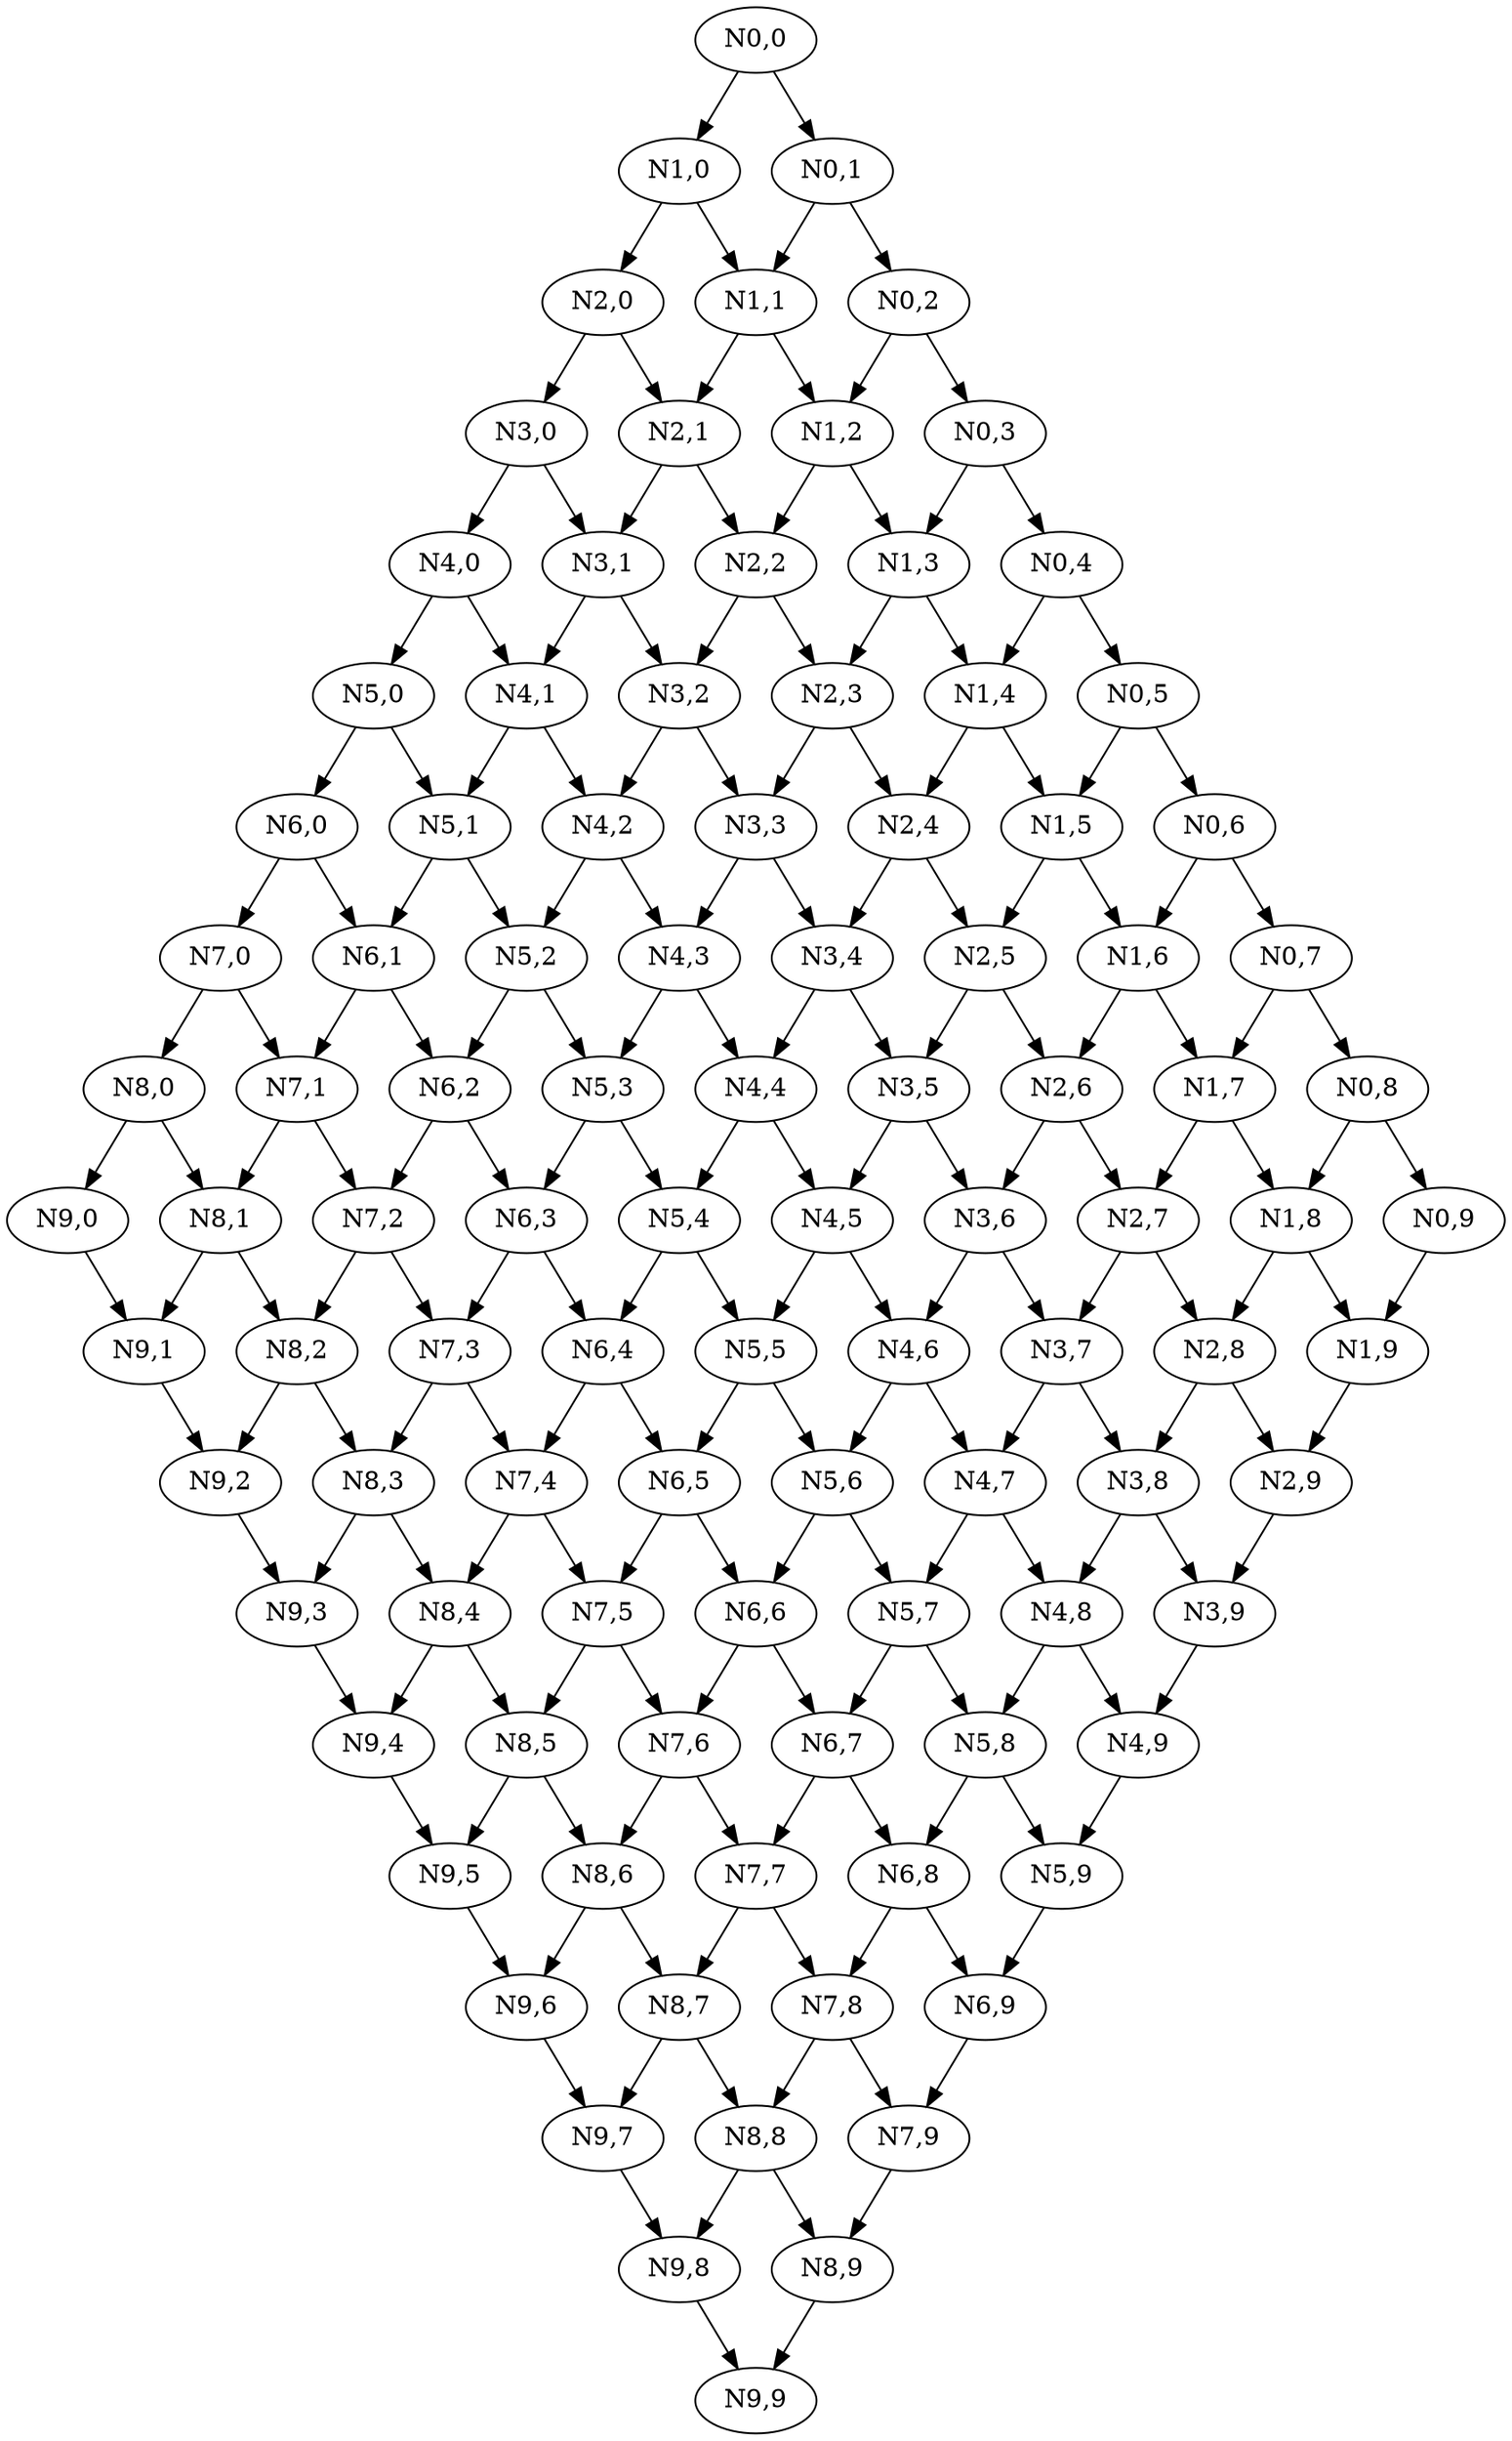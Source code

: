 digraph G {
    "N0,0" -> "N1,0";
    "N0,0" -> "N0,1";
    "N0,1" -> "N1,1";
    "N0,1" -> "N0,2";
    "N0,2" -> "N1,2";
    "N0,2" -> "N0,3";
    "N0,3" -> "N1,3";
    "N0,3" -> "N0,4";
    "N0,4" -> "N1,4";
    "N0,4" -> "N0,5";
    "N0,5" -> "N1,5";
    "N0,5" -> "N0,6";
    "N0,6" -> "N1,6";
    "N0,6" -> "N0,7";
    "N0,7" -> "N1,7";
    "N0,7" -> "N0,8";
    "N0,8" -> "N1,8";
    "N0,8" -> "N0,9";
    "N0,9" -> "N1,9";
    "N1,0" -> "N2,0";
    "N1,0" -> "N1,1";
    "N1,1" -> "N2,1";
    "N1,1" -> "N1,2";
    "N1,2" -> "N2,2";
    "N1,2" -> "N1,3";
    "N1,3" -> "N2,3";
    "N1,3" -> "N1,4";
    "N1,4" -> "N2,4";
    "N1,4" -> "N1,5";
    "N1,5" -> "N2,5";
    "N1,5" -> "N1,6";
    "N1,6" -> "N2,6";
    "N1,6" -> "N1,7";
    "N1,7" -> "N2,7";
    "N1,7" -> "N1,8";
    "N1,8" -> "N2,8";
    "N1,8" -> "N1,9";
    "N1,9" -> "N2,9";
    "N2,0" -> "N3,0";
    "N2,0" -> "N2,1";
    "N2,1" -> "N3,1";
    "N2,1" -> "N2,2";
    "N2,2" -> "N3,2";
    "N2,2" -> "N2,3";
    "N2,3" -> "N3,3";
    "N2,3" -> "N2,4";
    "N2,4" -> "N3,4";
    "N2,4" -> "N2,5";
    "N2,5" -> "N3,5";
    "N2,5" -> "N2,6";
    "N2,6" -> "N3,6";
    "N2,6" -> "N2,7";
    "N2,7" -> "N3,7";
    "N2,7" -> "N2,8";
    "N2,8" -> "N3,8";
    "N2,8" -> "N2,9";
    "N2,9" -> "N3,9";
    "N3,0" -> "N4,0";
    "N3,0" -> "N3,1";
    "N3,1" -> "N4,1";
    "N3,1" -> "N3,2";
    "N3,2" -> "N4,2";
    "N3,2" -> "N3,3";
    "N3,3" -> "N4,3";
    "N3,3" -> "N3,4";
    "N3,4" -> "N4,4";
    "N3,4" -> "N3,5";
    "N3,5" -> "N4,5";
    "N3,5" -> "N3,6";
    "N3,6" -> "N4,6";
    "N3,6" -> "N3,7";
    "N3,7" -> "N4,7";
    "N3,7" -> "N3,8";
    "N3,8" -> "N4,8";
    "N3,8" -> "N3,9";
    "N3,9" -> "N4,9";
    "N4,0" -> "N5,0";
    "N4,0" -> "N4,1";
    "N4,1" -> "N5,1";
    "N4,1" -> "N4,2";
    "N4,2" -> "N5,2";
    "N4,2" -> "N4,3";
    "N4,3" -> "N5,3";
    "N4,3" -> "N4,4";
    "N4,4" -> "N5,4";
    "N4,4" -> "N4,5";
    "N4,5" -> "N5,5";
    "N4,5" -> "N4,6";
    "N4,6" -> "N5,6";
    "N4,6" -> "N4,7";
    "N4,7" -> "N5,7";
    "N4,7" -> "N4,8";
    "N4,8" -> "N5,8";
    "N4,8" -> "N4,9";
    "N4,9" -> "N5,9";
    "N5,0" -> "N6,0";
    "N5,0" -> "N5,1";
    "N5,1" -> "N6,1";
    "N5,1" -> "N5,2";
    "N5,2" -> "N6,2";
    "N5,2" -> "N5,3";
    "N5,3" -> "N6,3";
    "N5,3" -> "N5,4";
    "N5,4" -> "N6,4";
    "N5,4" -> "N5,5";
    "N5,5" -> "N6,5";
    "N5,5" -> "N5,6";
    "N5,6" -> "N6,6";
    "N5,6" -> "N5,7";
    "N5,7" -> "N6,7";
    "N5,7" -> "N5,8";
    "N5,8" -> "N6,8";
    "N5,8" -> "N5,9";
    "N5,9" -> "N6,9";
    "N6,0" -> "N7,0";
    "N6,0" -> "N6,1";
    "N6,1" -> "N7,1";
    "N6,1" -> "N6,2";
    "N6,2" -> "N7,2";
    "N6,2" -> "N6,3";
    "N6,3" -> "N7,3";
    "N6,3" -> "N6,4";
    "N6,4" -> "N7,4";
    "N6,4" -> "N6,5";
    "N6,5" -> "N7,5";
    "N6,5" -> "N6,6";
    "N6,6" -> "N7,6";
    "N6,6" -> "N6,7";
    "N6,7" -> "N7,7";
    "N6,7" -> "N6,8";
    "N6,8" -> "N7,8";
    "N6,8" -> "N6,9";
    "N6,9" -> "N7,9";
    "N7,0" -> "N8,0";
    "N7,0" -> "N7,1";
    "N7,1" -> "N8,1";
    "N7,1" -> "N7,2";
    "N7,2" -> "N8,2";
    "N7,2" -> "N7,3";
    "N7,3" -> "N8,3";
    "N7,3" -> "N7,4";
    "N7,4" -> "N8,4";
    "N7,4" -> "N7,5";
    "N7,5" -> "N8,5";
    "N7,5" -> "N7,6";
    "N7,6" -> "N8,6";
    "N7,6" -> "N7,7";
    "N7,7" -> "N8,7";
    "N7,7" -> "N7,8";
    "N7,8" -> "N8,8";
    "N7,8" -> "N7,9";
    "N7,9" -> "N8,9";
    "N8,0" -> "N9,0";
    "N8,0" -> "N8,1";
    "N8,1" -> "N9,1";
    "N8,1" -> "N8,2";
    "N8,2" -> "N9,2";
    "N8,2" -> "N8,3";
    "N8,3" -> "N9,3";
    "N8,3" -> "N8,4";
    "N8,4" -> "N9,4";
    "N8,4" -> "N8,5";
    "N8,5" -> "N9,5";
    "N8,5" -> "N8,6";
    "N8,6" -> "N9,6";
    "N8,6" -> "N8,7";
    "N8,7" -> "N9,7";
    "N8,7" -> "N8,8";
    "N8,8" -> "N9,8";
    "N8,8" -> "N8,9";
    "N8,9" -> "N9,9";
    "N9,0" -> "N9,1";
    "N9,1" -> "N9,2";
    "N9,2" -> "N9,3";
    "N9,3" -> "N9,4";
    "N9,4" -> "N9,5";
    "N9,5" -> "N9,6";
    "N9,6" -> "N9,7";
    "N9,7" -> "N9,8";
    "N9,8" -> "N9,9";
}
